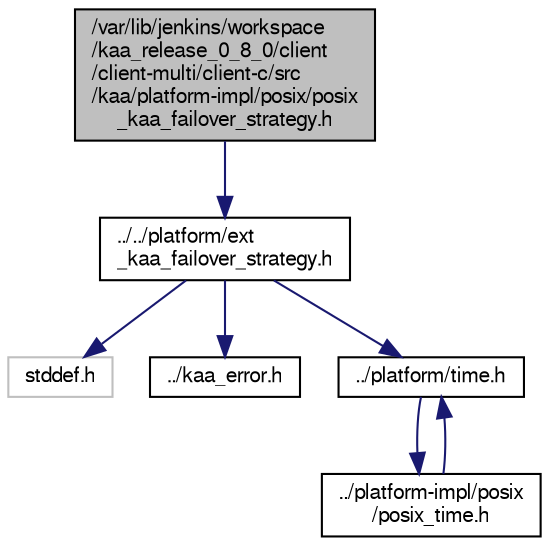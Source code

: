 digraph "/var/lib/jenkins/workspace/kaa_release_0_8_0/client/client-multi/client-c/src/kaa/platform-impl/posix/posix_kaa_failover_strategy.h"
{
  bgcolor="transparent";
  edge [fontname="FreeSans",fontsize="10",labelfontname="FreeSans",labelfontsize="10"];
  node [fontname="FreeSans",fontsize="10",shape=record];
  Node1 [label="/var/lib/jenkins/workspace\l/kaa_release_0_8_0/client\l/client-multi/client-c/src\l/kaa/platform-impl/posix/posix\l_kaa_failover_strategy.h",height=0.2,width=0.4,color="black", fillcolor="grey75", style="filled" fontcolor="black"];
  Node1 -> Node2 [color="midnightblue",fontsize="10",style="solid",fontname="FreeSans"];
  Node2 [label="../../platform/ext\l_kaa_failover_strategy.h",height=0.2,width=0.4,color="black",URL="$ext__kaa__failover__strategy_8h.html"];
  Node2 -> Node3 [color="midnightblue",fontsize="10",style="solid",fontname="FreeSans"];
  Node3 [label="stddef.h",height=0.2,width=0.4,color="grey75"];
  Node2 -> Node4 [color="midnightblue",fontsize="10",style="solid",fontname="FreeSans"];
  Node4 [label="../kaa_error.h",height=0.2,width=0.4,color="black",URL="$kaa__error_8h.html",tooltip="Kaa error codes. "];
  Node2 -> Node5 [color="midnightblue",fontsize="10",style="solid",fontname="FreeSans"];
  Node5 [label="../platform/time.h",height=0.2,width=0.4,color="black",URL="$time_8h.html"];
  Node5 -> Node6 [color="midnightblue",fontsize="10",style="solid",fontname="FreeSans"];
  Node6 [label="../platform-impl/posix\l/posix_time.h",height=0.2,width=0.4,color="black",URL="$posix__time_8h.html"];
  Node6 -> Node5 [color="midnightblue",fontsize="10",style="solid",fontname="FreeSans"];
}
